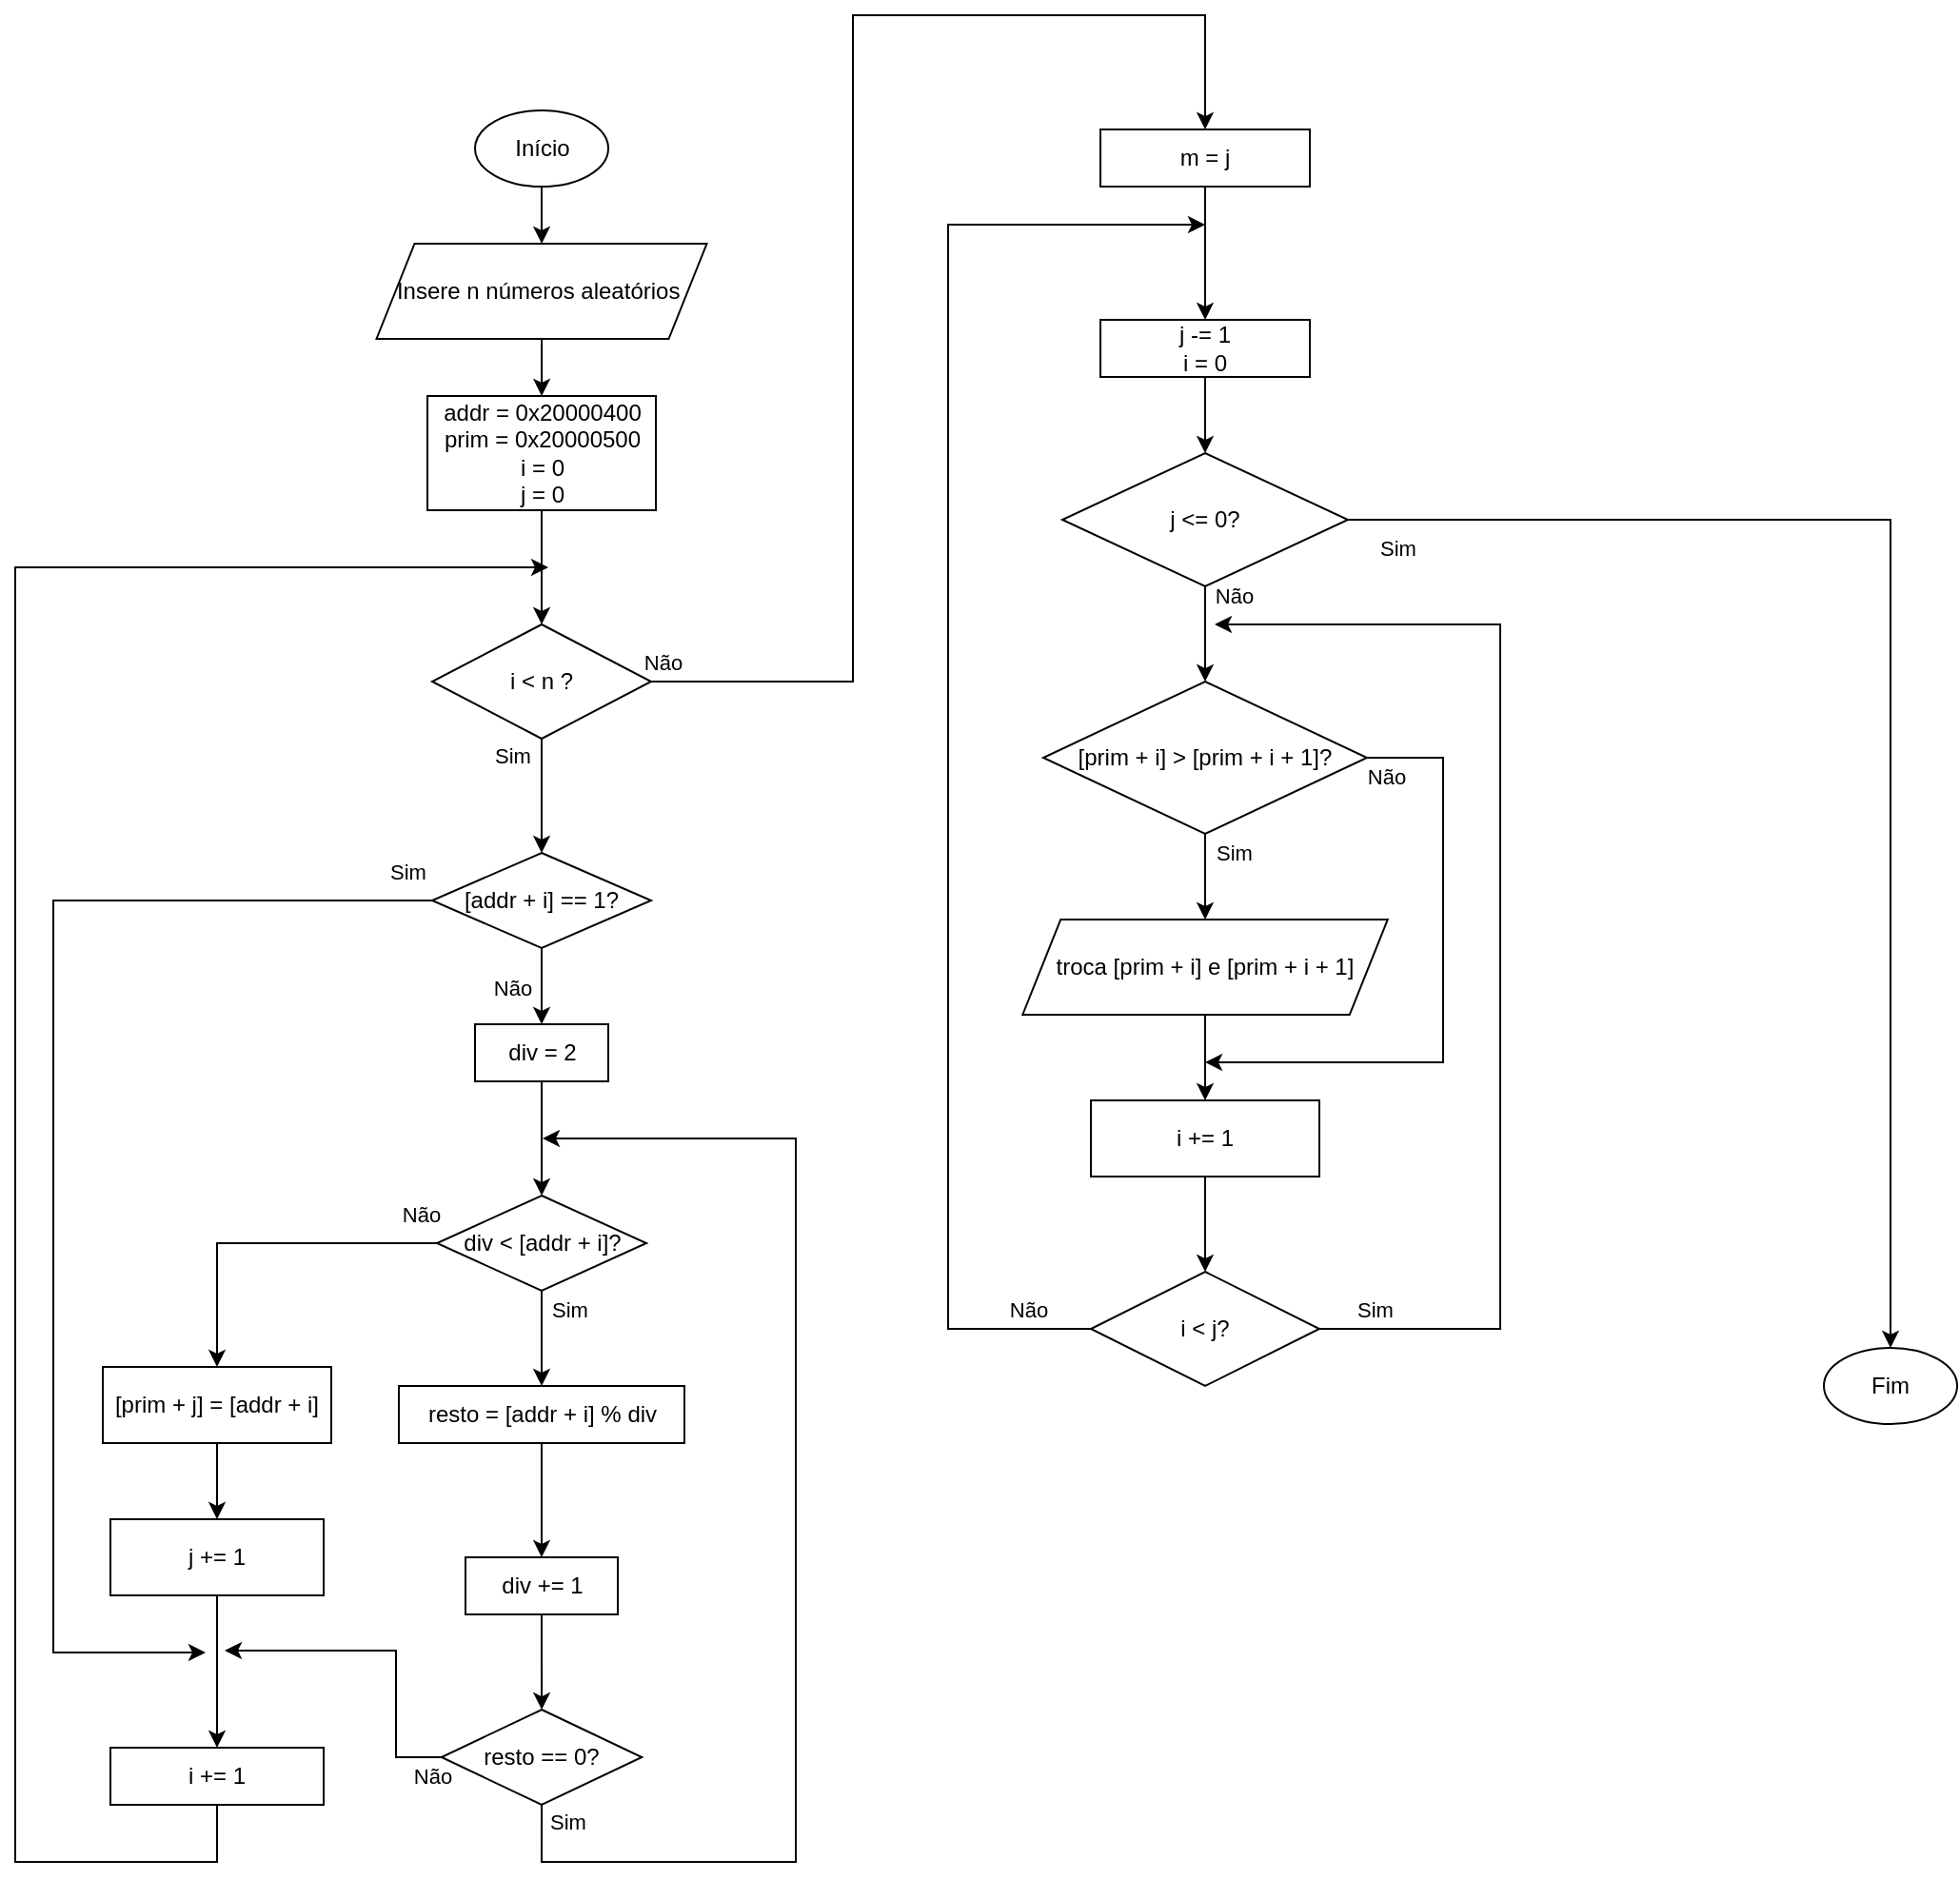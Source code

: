 <mxfile version="14.8.4" type="device"><diagram id="C5RBs43oDa-KdzZeNtuy" name="Page-1"><mxGraphModel dx="1918" dy="695" grid="1" gridSize="10" guides="1" tooltips="1" connect="1" arrows="1" fold="1" page="1" pageScale="1" pageWidth="827" pageHeight="1169" math="0" shadow="0"><root><mxCell id="WIyWlLk6GJQsqaUBKTNV-0"/><mxCell id="WIyWlLk6GJQsqaUBKTNV-1" parent="WIyWlLk6GJQsqaUBKTNV-0"/><mxCell id="xt_ZVIrWcTMJQNcYZurC-58" style="edgeStyle=orthogonalEdgeStyle;rounded=0;orthogonalLoop=1;jettySize=auto;html=1;entryX=0.5;entryY=0;entryDx=0;entryDy=0;" parent="WIyWlLk6GJQsqaUBKTNV-1" source="xt_ZVIrWcTMJQNcYZurC-45" target="xt_ZVIrWcTMJQNcYZurC-55" edge="1"><mxGeometry relative="1" as="geometry"/></mxCell><mxCell id="xt_ZVIrWcTMJQNcYZurC-92" value="Não" style="edgeLabel;html=1;align=center;verticalAlign=middle;resizable=0;points=[];" parent="xt_ZVIrWcTMJQNcYZurC-58" vertex="1" connectable="0"><mxGeometry x="0.8" y="1" relative="1" as="geometry"><mxPoint x="-17" y="-15" as="offset"/></mxGeometry></mxCell><mxCell id="xt_ZVIrWcTMJQNcYZurC-93" style="edgeStyle=orthogonalEdgeStyle;rounded=0;orthogonalLoop=1;jettySize=auto;html=1;" parent="WIyWlLk6GJQsqaUBKTNV-1" source="xt_ZVIrWcTMJQNcYZurC-45" edge="1"><mxGeometry relative="1" as="geometry"><mxPoint x="170" y="920" as="targetPoint"/><Array as="points"><mxPoint x="90" y="525"/><mxPoint x="90" y="920"/><mxPoint x="170" y="920"/></Array></mxGeometry></mxCell><mxCell id="xt_ZVIrWcTMJQNcYZurC-98" value="Sim" style="edgeLabel;html=1;align=center;verticalAlign=middle;resizable=0;points=[];" parent="xt_ZVIrWcTMJQNcYZurC-93" vertex="1" connectable="0"><mxGeometry x="-0.956" relative="1" as="geometry"><mxPoint x="2" y="-15" as="offset"/></mxGeometry></mxCell><mxCell id="xt_ZVIrWcTMJQNcYZurC-45" value="[addr + i] == 1?" style="rhombus;whiteSpace=wrap;html=1;" parent="WIyWlLk6GJQsqaUBKTNV-1" vertex="1"><mxGeometry x="289" y="500" width="115" height="50" as="geometry"/></mxCell><mxCell id="z9bpBjGkSgYG7hhArKb_-23" value="" style="edgeStyle=orthogonalEdgeStyle;rounded=0;orthogonalLoop=1;jettySize=auto;html=1;" edge="1" parent="WIyWlLk6GJQsqaUBKTNV-1" source="xt_ZVIrWcTMJQNcYZurC-48" target="z9bpBjGkSgYG7hhArKb_-22"><mxGeometry relative="1" as="geometry"/></mxCell><mxCell id="xt_ZVIrWcTMJQNcYZurC-48" value="[prim + j] = [addr + i]&lt;br&gt;" style="rounded=0;whiteSpace=wrap;html=1;" parent="WIyWlLk6GJQsqaUBKTNV-1" vertex="1"><mxGeometry x="116" y="770" width="120" height="40" as="geometry"/></mxCell><mxCell id="xt_ZVIrWcTMJQNcYZurC-81" style="edgeStyle=orthogonalEdgeStyle;rounded=0;orthogonalLoop=1;jettySize=auto;html=1;" parent="WIyWlLk6GJQsqaUBKTNV-1" source="xt_ZVIrWcTMJQNcYZurC-49" edge="1"><mxGeometry relative="1" as="geometry"><mxPoint x="350" y="350" as="targetPoint"/><Array as="points"><mxPoint x="176" y="1030"/><mxPoint x="70" y="1030"/><mxPoint x="70" y="350"/></Array></mxGeometry></mxCell><mxCell id="xt_ZVIrWcTMJQNcYZurC-49" value="i += 1" style="rounded=0;whiteSpace=wrap;html=1;" parent="WIyWlLk6GJQsqaUBKTNV-1" vertex="1"><mxGeometry x="120" y="970" width="112" height="30" as="geometry"/></mxCell><mxCell id="xt_ZVIrWcTMJQNcYZurC-57" style="edgeStyle=orthogonalEdgeStyle;rounded=0;orthogonalLoop=1;jettySize=auto;html=1;entryX=0.5;entryY=0;entryDx=0;entryDy=0;" parent="WIyWlLk6GJQsqaUBKTNV-1" source="xt_ZVIrWcTMJQNcYZurC-55" target="xt_ZVIrWcTMJQNcYZurC-56" edge="1"><mxGeometry relative="1" as="geometry"/></mxCell><mxCell id="xt_ZVIrWcTMJQNcYZurC-55" value="div = 2" style="rounded=0;whiteSpace=wrap;html=1;" parent="WIyWlLk6GJQsqaUBKTNV-1" vertex="1"><mxGeometry x="311.5" y="590" width="70" height="30" as="geometry"/></mxCell><mxCell id="xt_ZVIrWcTMJQNcYZurC-63" style="edgeStyle=orthogonalEdgeStyle;rounded=0;orthogonalLoop=1;jettySize=auto;html=1;entryX=0.5;entryY=0;entryDx=0;entryDy=0;" parent="WIyWlLk6GJQsqaUBKTNV-1" source="xt_ZVIrWcTMJQNcYZurC-56" target="xt_ZVIrWcTMJQNcYZurC-59" edge="1"><mxGeometry relative="1" as="geometry"/></mxCell><mxCell id="z9bpBjGkSgYG7hhArKb_-6" value="Sim" style="edgeLabel;html=1;align=center;verticalAlign=middle;resizable=0;points=[];" vertex="1" connectable="0" parent="xt_ZVIrWcTMJQNcYZurC-63"><mxGeometry x="-0.696" relative="1" as="geometry"><mxPoint x="14" y="2" as="offset"/></mxGeometry></mxCell><mxCell id="xt_ZVIrWcTMJQNcYZurC-77" value="Não" style="edgeStyle=orthogonalEdgeStyle;rounded=0;orthogonalLoop=1;jettySize=auto;html=1;entryX=0.5;entryY=0;entryDx=0;entryDy=0;" parent="WIyWlLk6GJQsqaUBKTNV-1" source="xt_ZVIrWcTMJQNcYZurC-56" target="xt_ZVIrWcTMJQNcYZurC-48" edge="1"><mxGeometry x="-0.9" y="-15" relative="1" as="geometry"><mxPoint as="offset"/></mxGeometry></mxCell><mxCell id="xt_ZVIrWcTMJQNcYZurC-56" value="div &amp;lt; [addr + i]?" style="rhombus;whiteSpace=wrap;html=1;" parent="WIyWlLk6GJQsqaUBKTNV-1" vertex="1"><mxGeometry x="291.52" y="680" width="110" height="50" as="geometry"/></mxCell><mxCell id="z9bpBjGkSgYG7hhArKb_-5" value="" style="edgeStyle=orthogonalEdgeStyle;rounded=0;orthogonalLoop=1;jettySize=auto;html=1;" edge="1" parent="WIyWlLk6GJQsqaUBKTNV-1" source="xt_ZVIrWcTMJQNcYZurC-59" target="xt_ZVIrWcTMJQNcYZurC-71"><mxGeometry relative="1" as="geometry"/></mxCell><mxCell id="xt_ZVIrWcTMJQNcYZurC-59" value="resto = [addr + i] % div" style="rounded=0;whiteSpace=wrap;html=1;" parent="WIyWlLk6GJQsqaUBKTNV-1" vertex="1"><mxGeometry x="271.5" y="780" width="150" height="30" as="geometry"/></mxCell><mxCell id="xt_ZVIrWcTMJQNcYZurC-96" style="edgeStyle=orthogonalEdgeStyle;rounded=0;orthogonalLoop=1;jettySize=auto;html=1;exitX=0;exitY=0.5;exitDx=0;exitDy=0;" parent="WIyWlLk6GJQsqaUBKTNV-1" source="xt_ZVIrWcTMJQNcYZurC-68" edge="1"><mxGeometry relative="1" as="geometry"><mxPoint x="180" y="919" as="targetPoint"/><Array as="points"><mxPoint x="270" y="975"/><mxPoint x="270" y="919"/></Array></mxGeometry></mxCell><mxCell id="xt_ZVIrWcTMJQNcYZurC-97" value="Não" style="edgeLabel;html=1;align=center;verticalAlign=middle;resizable=0;points=[];" parent="xt_ZVIrWcTMJQNcYZurC-96" vertex="1" connectable="0"><mxGeometry x="-0.532" y="-1" relative="1" as="geometry"><mxPoint x="18" y="26" as="offset"/></mxGeometry></mxCell><mxCell id="xt_ZVIrWcTMJQNcYZurC-68" value="resto == 0?" style="rhombus;whiteSpace=wrap;html=1;" parent="WIyWlLk6GJQsqaUBKTNV-1" vertex="1"><mxGeometry x="293.89" y="950" width="105.25" height="50" as="geometry"/></mxCell><mxCell id="xt_ZVIrWcTMJQNcYZurC-73" style="edgeStyle=orthogonalEdgeStyle;rounded=0;orthogonalLoop=1;jettySize=auto;html=1;exitX=0.5;exitY=1;exitDx=0;exitDy=0;" parent="WIyWlLk6GJQsqaUBKTNV-1" source="xt_ZVIrWcTMJQNcYZurC-68" edge="1"><mxGeometry relative="1" as="geometry"><mxPoint x="347" y="650" as="targetPoint"/><Array as="points"><mxPoint x="347" y="1030"/><mxPoint x="480" y="1030"/><mxPoint x="480" y="650"/><mxPoint x="380" y="650"/></Array><mxPoint x="347" y="1005" as="sourcePoint"/></mxGeometry></mxCell><mxCell id="kQvVTi0H9kn2mrBTyUUy-0" value="Sim" style="edgeLabel;html=1;align=center;verticalAlign=middle;resizable=0;points=[];" parent="xt_ZVIrWcTMJQNcYZurC-73" vertex="1" connectable="0"><mxGeometry x="-0.95" relative="1" as="geometry"><mxPoint x="13" y="-8" as="offset"/></mxGeometry></mxCell><mxCell id="kQvVTi0H9kn2mrBTyUUy-1" value="" style="edgeStyle=orthogonalEdgeStyle;rounded=0;orthogonalLoop=1;jettySize=auto;html=1;" parent="WIyWlLk6GJQsqaUBKTNV-1" source="xt_ZVIrWcTMJQNcYZurC-71" target="xt_ZVIrWcTMJQNcYZurC-68" edge="1"><mxGeometry relative="1" as="geometry"/></mxCell><mxCell id="xt_ZVIrWcTMJQNcYZurC-71" value="div += 1" style="rounded=0;whiteSpace=wrap;html=1;" parent="WIyWlLk6GJQsqaUBKTNV-1" vertex="1"><mxGeometry x="306.5" y="870" width="80" height="30" as="geometry"/></mxCell><mxCell id="xt_ZVIrWcTMJQNcYZurC-79" style="edgeStyle=orthogonalEdgeStyle;rounded=0;orthogonalLoop=1;jettySize=auto;html=1;entryX=0.5;entryY=0;entryDx=0;entryDy=0;" parent="WIyWlLk6GJQsqaUBKTNV-1" source="xt_ZVIrWcTMJQNcYZurC-78" target="xt_ZVIrWcTMJQNcYZurC-45" edge="1"><mxGeometry relative="1" as="geometry"/></mxCell><mxCell id="xt_ZVIrWcTMJQNcYZurC-99" value="Sim" style="edgeLabel;html=1;align=center;verticalAlign=middle;resizable=0;points=[];" parent="xt_ZVIrWcTMJQNcYZurC-79" vertex="1" connectable="0"><mxGeometry x="-0.715" relative="1" as="geometry"><mxPoint x="-16" as="offset"/></mxGeometry></mxCell><mxCell id="z9bpBjGkSgYG7hhArKb_-16" value="Não" style="edgeStyle=orthogonalEdgeStyle;rounded=0;orthogonalLoop=1;jettySize=auto;html=1;entryX=0.5;entryY=0;entryDx=0;entryDy=0;" edge="1" parent="WIyWlLk6GJQsqaUBKTNV-1" source="xt_ZVIrWcTMJQNcYZurC-78" target="z9bpBjGkSgYG7hhArKb_-15"><mxGeometry x="-0.983" y="10" relative="1" as="geometry"><mxPoint x="700" y="20" as="targetPoint"/><Array as="points"><mxPoint x="510" y="410"/><mxPoint x="510" y="60"/><mxPoint x="695" y="60"/></Array><mxPoint as="offset"/></mxGeometry></mxCell><mxCell id="xt_ZVIrWcTMJQNcYZurC-78" value="i &amp;lt; n ?" style="rhombus;whiteSpace=wrap;html=1;" parent="WIyWlLk6GJQsqaUBKTNV-1" vertex="1"><mxGeometry x="289.01" y="380" width="115" height="60" as="geometry"/></mxCell><mxCell id="z9bpBjGkSgYG7hhArKb_-4" value="" style="edgeStyle=orthogonalEdgeStyle;rounded=0;orthogonalLoop=1;jettySize=auto;html=1;" edge="1" parent="WIyWlLk6GJQsqaUBKTNV-1" source="xt_ZVIrWcTMJQNcYZurC-84" target="z9bpBjGkSgYG7hhArKb_-1"><mxGeometry relative="1" as="geometry"/></mxCell><mxCell id="xt_ZVIrWcTMJQNcYZurC-84" value="Insere n números aleatórios&amp;nbsp;" style="shape=parallelogram;perimeter=parallelogramPerimeter;whiteSpace=wrap;html=1;fixedSize=1;" parent="WIyWlLk6GJQsqaUBKTNV-1" vertex="1"><mxGeometry x="259.75" y="180" width="173.49" height="50" as="geometry"/></mxCell><mxCell id="xt_ZVIrWcTMJQNcYZurC-113" style="edgeStyle=orthogonalEdgeStyle;rounded=0;orthogonalLoop=1;jettySize=auto;html=1;entryX=0.5;entryY=0;entryDx=0;entryDy=0;" parent="WIyWlLk6GJQsqaUBKTNV-1" source="xt_ZVIrWcTMJQNcYZurC-105" target="xt_ZVIrWcTMJQNcYZurC-109" edge="1"><mxGeometry relative="1" as="geometry"/></mxCell><mxCell id="xt_ZVIrWcTMJQNcYZurC-122" value="Não" style="edgeLabel;html=1;align=center;verticalAlign=middle;resizable=0;points=[];" parent="xt_ZVIrWcTMJQNcYZurC-113" vertex="1" connectable="0"><mxGeometry x="-0.813" relative="1" as="geometry"><mxPoint x="15" as="offset"/></mxGeometry></mxCell><mxCell id="xt_ZVIrWcTMJQNcYZurC-123" style="edgeStyle=orthogonalEdgeStyle;rounded=0;orthogonalLoop=1;jettySize=auto;html=1;exitX=1;exitY=0.5;exitDx=0;exitDy=0;entryX=0.5;entryY=0;entryDx=0;entryDy=0;" parent="WIyWlLk6GJQsqaUBKTNV-1" source="xt_ZVIrWcTMJQNcYZurC-105" target="xt_ZVIrWcTMJQNcYZurC-124" edge="1"><mxGeometry relative="1" as="geometry"><mxPoint x="830" y="771.333" as="targetPoint"/><Array as="points"><mxPoint x="1055" y="325"/></Array></mxGeometry></mxCell><mxCell id="xt_ZVIrWcTMJQNcYZurC-126" value="Sim" style="edgeLabel;html=1;align=center;verticalAlign=middle;resizable=0;points=[];" parent="xt_ZVIrWcTMJQNcYZurC-123" vertex="1" connectable="0"><mxGeometry x="-0.958" y="-1" relative="1" as="geometry"><mxPoint x="11" y="14" as="offset"/></mxGeometry></mxCell><mxCell id="xt_ZVIrWcTMJQNcYZurC-105" value="j &amp;lt;= 0?" style="rhombus;whiteSpace=wrap;html=1;" parent="WIyWlLk6GJQsqaUBKTNV-1" vertex="1"><mxGeometry x="620" y="290" width="150" height="70" as="geometry"/></mxCell><mxCell id="z9bpBjGkSgYG7hhArKb_-10" value="Sim" style="edgeStyle=orthogonalEdgeStyle;rounded=0;orthogonalLoop=1;jettySize=auto;html=1;" edge="1" parent="WIyWlLk6GJQsqaUBKTNV-1" source="xt_ZVIrWcTMJQNcYZurC-109" target="z9bpBjGkSgYG7hhArKb_-9"><mxGeometry x="-0.556" y="15" relative="1" as="geometry"><mxPoint as="offset"/></mxGeometry></mxCell><mxCell id="z9bpBjGkSgYG7hhArKb_-21" value="Não" style="edgeStyle=orthogonalEdgeStyle;rounded=0;orthogonalLoop=1;jettySize=auto;html=1;" edge="1" parent="WIyWlLk6GJQsqaUBKTNV-1" source="xt_ZVIrWcTMJQNcYZurC-109"><mxGeometry x="-0.938" y="-10" relative="1" as="geometry"><mxPoint x="695" y="610" as="targetPoint"/><Array as="points"><mxPoint x="820" y="450"/><mxPoint x="820" y="610"/></Array><mxPoint as="offset"/></mxGeometry></mxCell><mxCell id="xt_ZVIrWcTMJQNcYZurC-109" value="[prim + i] &amp;gt; [prim + i + 1]?" style="rhombus;whiteSpace=wrap;html=1;" parent="WIyWlLk6GJQsqaUBKTNV-1" vertex="1"><mxGeometry x="610" y="410" width="170" height="80" as="geometry"/></mxCell><mxCell id="z9bpBjGkSgYG7hhArKb_-13" value="" style="edgeStyle=orthogonalEdgeStyle;rounded=0;orthogonalLoop=1;jettySize=auto;html=1;" edge="1" parent="WIyWlLk6GJQsqaUBKTNV-1" source="xt_ZVIrWcTMJQNcYZurC-112" target="z9bpBjGkSgYG7hhArKb_-12"><mxGeometry relative="1" as="geometry"/></mxCell><mxCell id="xt_ZVIrWcTMJQNcYZurC-112" value="i += 1" style="rounded=0;whiteSpace=wrap;html=1;" parent="WIyWlLk6GJQsqaUBKTNV-1" vertex="1"><mxGeometry x="635" y="630" width="120" height="40" as="geometry"/></mxCell><mxCell id="xt_ZVIrWcTMJQNcYZurC-124" value="Fim" style="ellipse;whiteSpace=wrap;html=1;" parent="WIyWlLk6GJQsqaUBKTNV-1" vertex="1"><mxGeometry x="1020" y="760" width="70" height="40" as="geometry"/></mxCell><mxCell id="xt_ZVIrWcTMJQNcYZurC-125" style="edgeStyle=orthogonalEdgeStyle;rounded=0;orthogonalLoop=1;jettySize=auto;html=1;exitX=0.5;exitY=1;exitDx=0;exitDy=0;" parent="WIyWlLk6GJQsqaUBKTNV-1" source="xt_ZVIrWcTMJQNcYZurC-124" target="xt_ZVIrWcTMJQNcYZurC-124" edge="1"><mxGeometry relative="1" as="geometry"/></mxCell><mxCell id="z9bpBjGkSgYG7hhArKb_-0" value="" style="edgeStyle=orthogonalEdgeStyle;rounded=0;orthogonalLoop=1;jettySize=auto;html=1;" edge="1" parent="WIyWlLk6GJQsqaUBKTNV-1" source="xt_ZVIrWcTMJQNcYZurC-127" target="xt_ZVIrWcTMJQNcYZurC-84"><mxGeometry relative="1" as="geometry"/></mxCell><mxCell id="xt_ZVIrWcTMJQNcYZurC-127" value="Início" style="ellipse;whiteSpace=wrap;html=1;" parent="WIyWlLk6GJQsqaUBKTNV-1" vertex="1"><mxGeometry x="311.5" y="110" width="70" height="40" as="geometry"/></mxCell><mxCell id="z9bpBjGkSgYG7hhArKb_-3" value="" style="edgeStyle=orthogonalEdgeStyle;rounded=0;orthogonalLoop=1;jettySize=auto;html=1;" edge="1" parent="WIyWlLk6GJQsqaUBKTNV-1" source="z9bpBjGkSgYG7hhArKb_-1" target="xt_ZVIrWcTMJQNcYZurC-78"><mxGeometry relative="1" as="geometry"/></mxCell><mxCell id="z9bpBjGkSgYG7hhArKb_-1" value="addr = 0x20000400&lt;br&gt;prim = 0x20000500&lt;br&gt;i = 0&lt;br&gt;j = 0" style="rounded=0;whiteSpace=wrap;html=1;" vertex="1" parent="WIyWlLk6GJQsqaUBKTNV-1"><mxGeometry x="286.51" y="260" width="120" height="60" as="geometry"/></mxCell><mxCell id="z9bpBjGkSgYG7hhArKb_-8" value="" style="edgeStyle=orthogonalEdgeStyle;rounded=0;orthogonalLoop=1;jettySize=auto;html=1;" edge="1" parent="WIyWlLk6GJQsqaUBKTNV-1" source="z9bpBjGkSgYG7hhArKb_-7" target="xt_ZVIrWcTMJQNcYZurC-105"><mxGeometry relative="1" as="geometry"/></mxCell><mxCell id="z9bpBjGkSgYG7hhArKb_-7" value="j -= 1&lt;br&gt;i = 0" style="rounded=0;whiteSpace=wrap;html=1;" vertex="1" parent="WIyWlLk6GJQsqaUBKTNV-1"><mxGeometry x="640" y="220" width="110" height="30" as="geometry"/></mxCell><mxCell id="z9bpBjGkSgYG7hhArKb_-11" value="" style="edgeStyle=orthogonalEdgeStyle;rounded=0;orthogonalLoop=1;jettySize=auto;html=1;" edge="1" parent="WIyWlLk6GJQsqaUBKTNV-1" source="z9bpBjGkSgYG7hhArKb_-9" target="xt_ZVIrWcTMJQNcYZurC-112"><mxGeometry relative="1" as="geometry"/></mxCell><mxCell id="z9bpBjGkSgYG7hhArKb_-9" value="troca [prim + i] e [prim + i + 1]" style="shape=parallelogram;perimeter=parallelogramPerimeter;whiteSpace=wrap;html=1;fixedSize=1;" vertex="1" parent="WIyWlLk6GJQsqaUBKTNV-1"><mxGeometry x="599.13" y="535" width="191.75" height="50" as="geometry"/></mxCell><mxCell id="z9bpBjGkSgYG7hhArKb_-18" style="edgeStyle=orthogonalEdgeStyle;rounded=0;orthogonalLoop=1;jettySize=auto;html=1;exitX=1;exitY=0.5;exitDx=0;exitDy=0;" edge="1" parent="WIyWlLk6GJQsqaUBKTNV-1" source="z9bpBjGkSgYG7hhArKb_-12"><mxGeometry relative="1" as="geometry"><mxPoint x="700" y="380" as="targetPoint"/><Array as="points"><mxPoint x="850" y="750"/><mxPoint x="850" y="380"/></Array></mxGeometry></mxCell><mxCell id="z9bpBjGkSgYG7hhArKb_-19" value="Sim" style="edgeLabel;html=1;align=center;verticalAlign=middle;resizable=0;points=[];" vertex="1" connectable="0" parent="z9bpBjGkSgYG7hhArKb_-18"><mxGeometry x="-0.88" y="1" relative="1" as="geometry"><mxPoint x="-8" y="-9" as="offset"/></mxGeometry></mxCell><mxCell id="z9bpBjGkSgYG7hhArKb_-20" value="Não" style="edgeStyle=orthogonalEdgeStyle;rounded=0;orthogonalLoop=1;jettySize=auto;html=1;exitX=0;exitY=0.5;exitDx=0;exitDy=0;" edge="1" parent="WIyWlLk6GJQsqaUBKTNV-1" source="z9bpBjGkSgYG7hhArKb_-12"><mxGeometry x="-0.915" y="-10" relative="1" as="geometry"><mxPoint x="695" y="170" as="targetPoint"/><Array as="points"><mxPoint x="560" y="750"/><mxPoint x="560" y="170"/></Array><mxPoint as="offset"/></mxGeometry></mxCell><mxCell id="z9bpBjGkSgYG7hhArKb_-12" value="i &amp;lt; j?" style="rhombus;whiteSpace=wrap;html=1;" vertex="1" parent="WIyWlLk6GJQsqaUBKTNV-1"><mxGeometry x="635" y="720" width="120" height="60" as="geometry"/></mxCell><mxCell id="z9bpBjGkSgYG7hhArKb_-17" value="" style="edgeStyle=orthogonalEdgeStyle;rounded=0;orthogonalLoop=1;jettySize=auto;html=1;" edge="1" parent="WIyWlLk6GJQsqaUBKTNV-1" source="z9bpBjGkSgYG7hhArKb_-15" target="z9bpBjGkSgYG7hhArKb_-7"><mxGeometry relative="1" as="geometry"/></mxCell><mxCell id="z9bpBjGkSgYG7hhArKb_-15" value="m = j" style="rounded=0;whiteSpace=wrap;html=1;" vertex="1" parent="WIyWlLk6GJQsqaUBKTNV-1"><mxGeometry x="640" y="120" width="110" height="30" as="geometry"/></mxCell><mxCell id="z9bpBjGkSgYG7hhArKb_-24" value="" style="edgeStyle=orthogonalEdgeStyle;rounded=0;orthogonalLoop=1;jettySize=auto;html=1;" edge="1" parent="WIyWlLk6GJQsqaUBKTNV-1" source="z9bpBjGkSgYG7hhArKb_-22" target="xt_ZVIrWcTMJQNcYZurC-49"><mxGeometry relative="1" as="geometry"/></mxCell><mxCell id="z9bpBjGkSgYG7hhArKb_-22" value="j += 1" style="rounded=0;whiteSpace=wrap;html=1;" vertex="1" parent="WIyWlLk6GJQsqaUBKTNV-1"><mxGeometry x="120" y="850" width="112" height="40" as="geometry"/></mxCell></root></mxGraphModel></diagram></mxfile>